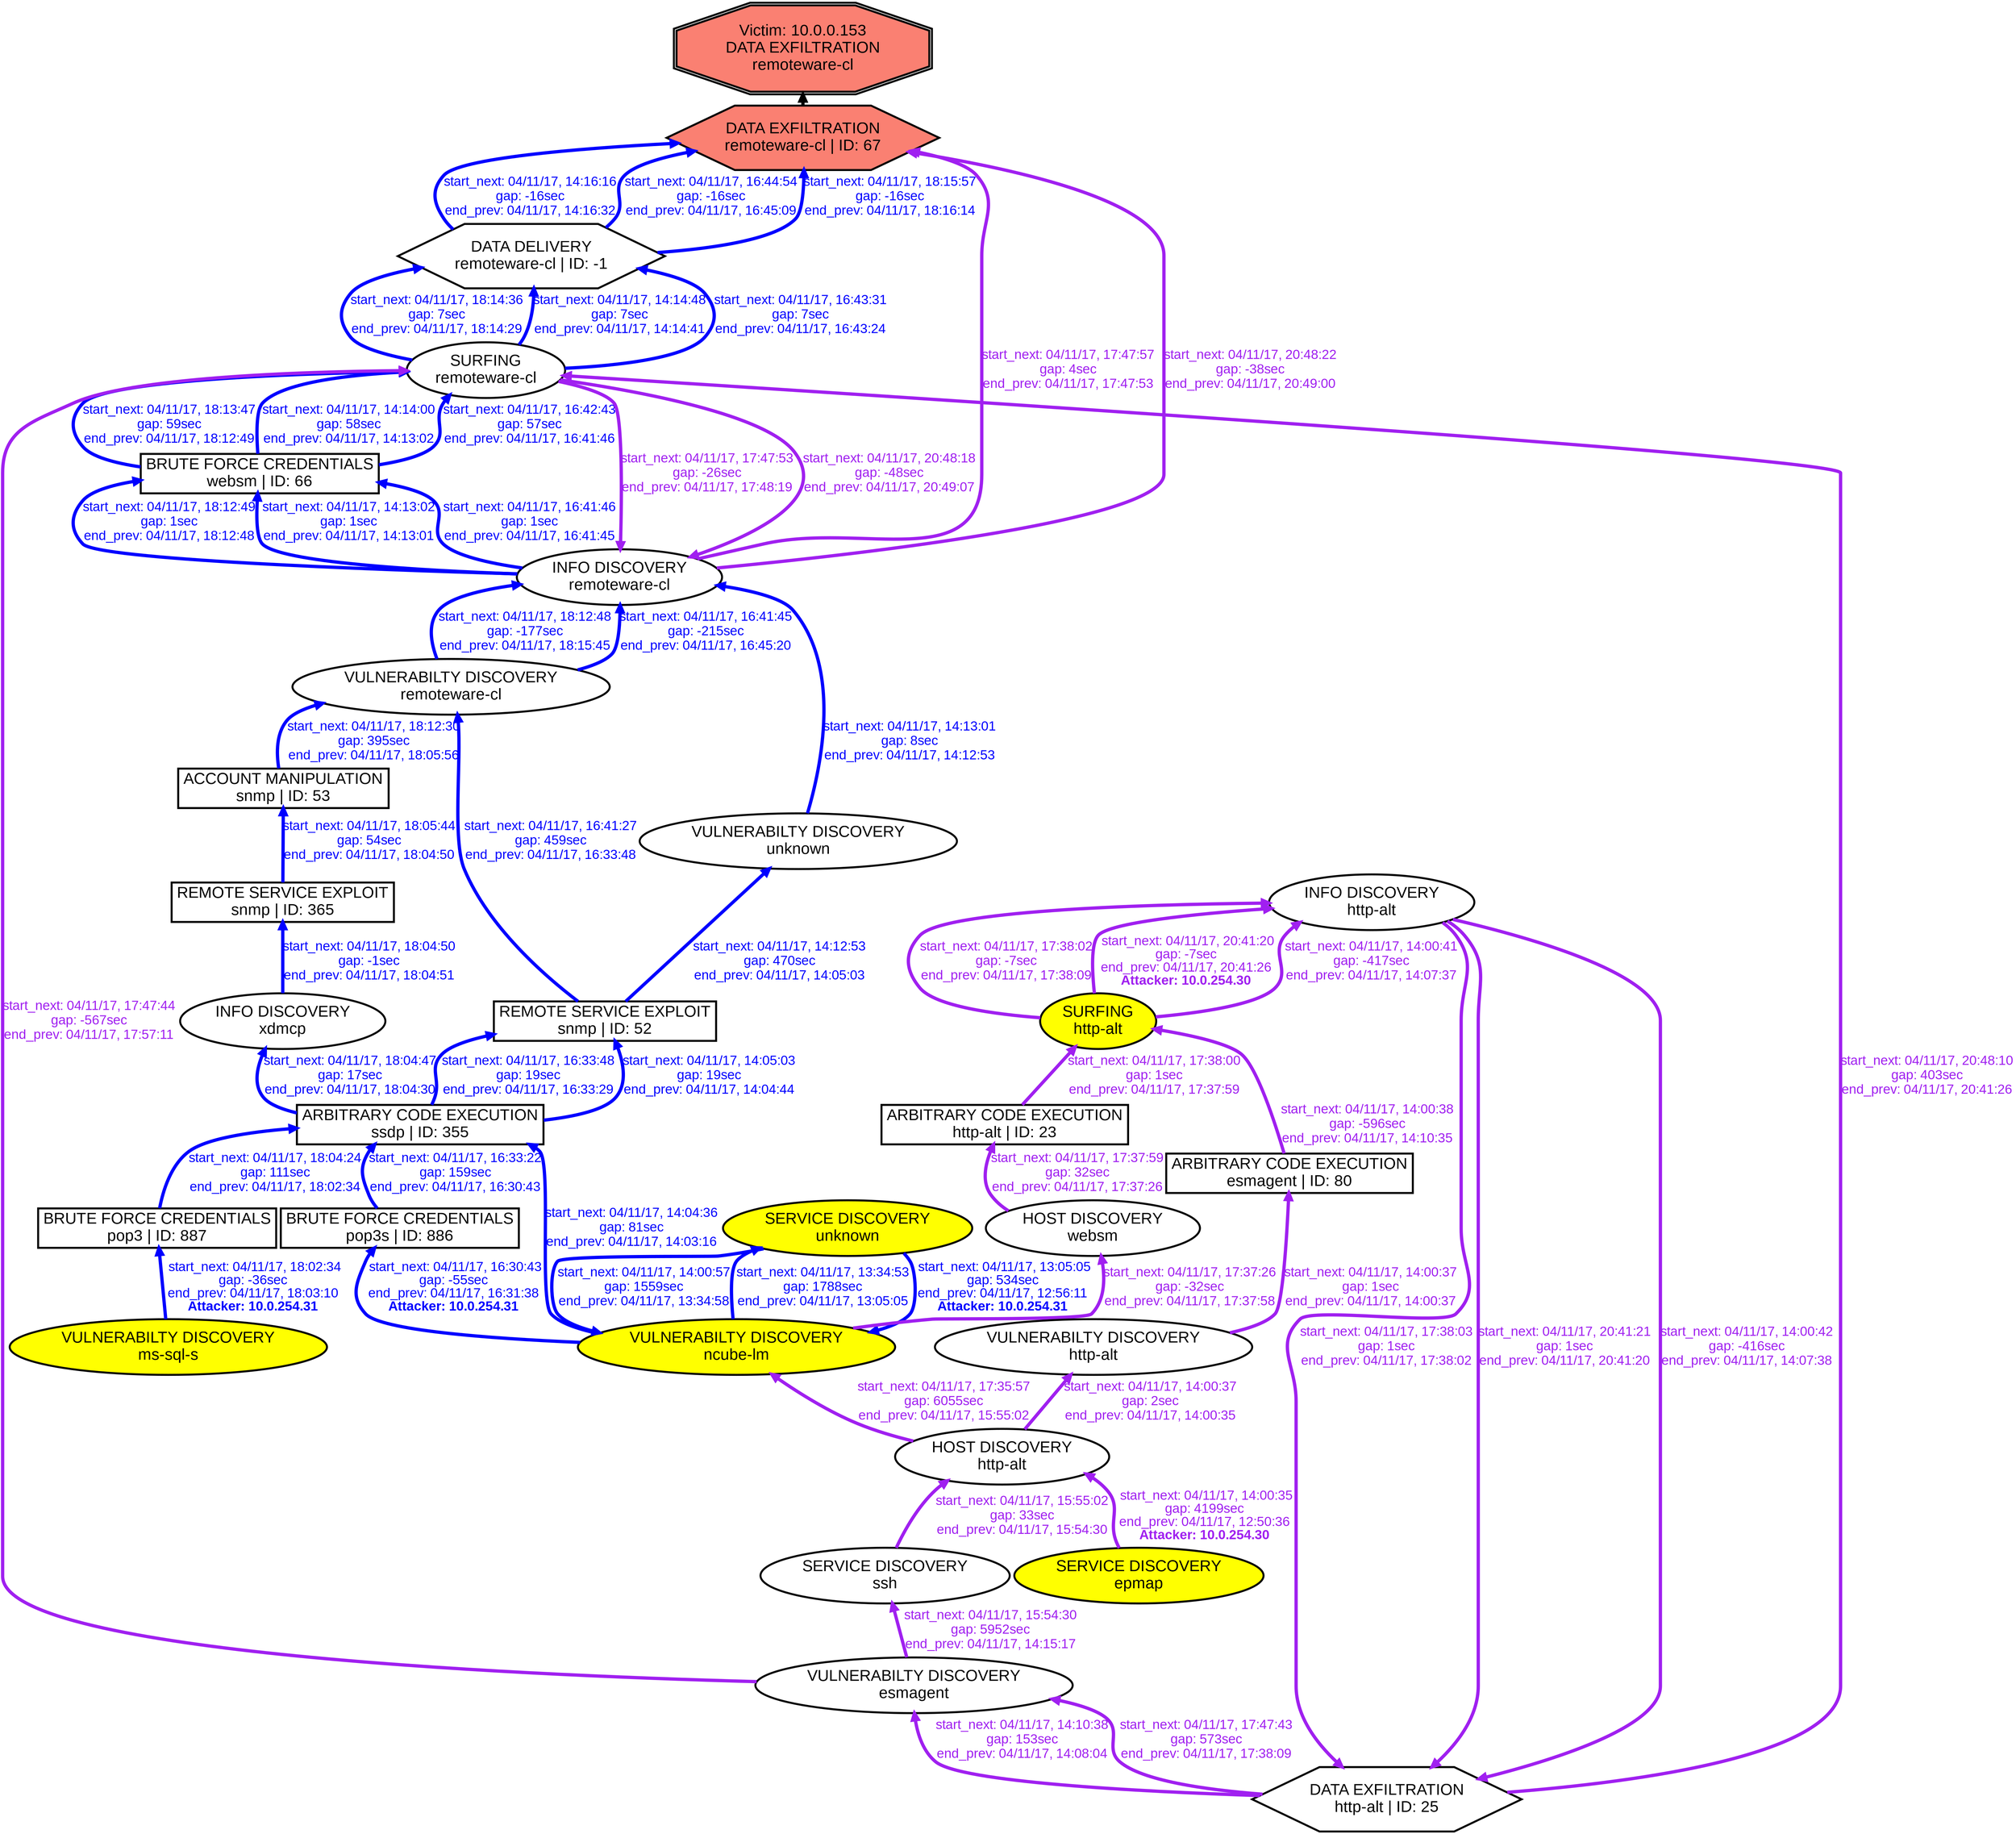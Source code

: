 digraph DATAEXFILTRATIONremotewarecl {
rankdir="BT"; 
 graph [ nodesep="0.1", ranksep="0.02"] 
 node [ fontname=Arial, fontsize=24,penwidth=3]; 
 edge [ fontname=Arial, fontsize=20,penwidth=5 ];
"Victim: 10.0.0.153
DATA EXFILTRATION
remoteware-cl" [shape=doubleoctagon, style=filled, fillcolor=salmon];
{ rank = max; "Victim: 10.0.0.153
DATA EXFILTRATION
remoteware-cl"}
"DATA EXFILTRATION
remoteware-cl | ID: 67" -> "Victim: 10.0.0.153
DATA EXFILTRATION
remoteware-cl"
"DATA EXFILTRATION
remoteware-cl | ID: 67" [style=filled, fillcolor= salmon]
{ rank=same; "DATA EXFILTRATION
remoteware-cl | ID: 67"}
"SERVICE DISCOVERY
unknown" [style=filled, fillcolor= yellow]
"SERVICE DISCOVERY
unknown" -> "VULNERABILTY DISCOVERY
ncube-lm" [ color=blue] [label=<<font color="blue"> start_next: 04/11/17, 13:05:05<br/>gap: 534sec<br/>end_prev: 04/11/17, 12:56:11</font><br/><font color="blue"><b>Attacker: 10.0.254.31</b></font>>]
"VULNERABILTY DISCOVERY
ncube-lm" -> "SERVICE DISCOVERY
unknown" [ label="start_next: 04/11/17, 13:34:53
gap: 1788sec
end_prev: 04/11/17, 13:05:05"][ fontcolor="blue" color=blue]
"SERVICE DISCOVERY
unknown" -> "VULNERABILTY DISCOVERY
ncube-lm" [ label="start_next: 04/11/17, 14:00:57
gap: 1559sec
end_prev: 04/11/17, 13:34:58"][ fontcolor="blue" color=blue]
"VULNERABILTY DISCOVERY
ncube-lm" -> "ARBITRARY CODE EXECUTION
ssdp | ID: 355" [ label="start_next: 04/11/17, 14:04:36
gap: 81sec
end_prev: 04/11/17, 14:03:16"][ fontcolor="blue" color=blue]
"ARBITRARY CODE EXECUTION
ssdp | ID: 355" -> "REMOTE SERVICE EXPLOIT
snmp | ID: 52" [ label="start_next: 04/11/17, 14:05:03
gap: 19sec
end_prev: 04/11/17, 14:04:44"][ fontcolor="blue" color=blue]
"REMOTE SERVICE EXPLOIT
snmp | ID: 52" -> "VULNERABILTY DISCOVERY
unknown" [ label="start_next: 04/11/17, 14:12:53
gap: 470sec
end_prev: 04/11/17, 14:05:03"][ fontcolor="blue" color=blue]
"VULNERABILTY DISCOVERY
unknown" -> "INFO DISCOVERY
remoteware-cl" [ label="start_next: 04/11/17, 14:13:01
gap: 8sec
end_prev: 04/11/17, 14:12:53"][ fontcolor="blue" color=blue]
"INFO DISCOVERY
remoteware-cl" -> "BRUTE FORCE CREDENTIALS
websm | ID: 66" [ label="start_next: 04/11/17, 14:13:02
gap: 1sec
end_prev: 04/11/17, 14:13:01"][ fontcolor="blue" color=blue]
"BRUTE FORCE CREDENTIALS
websm | ID: 66" -> "SURFING
remoteware-cl" [ label="start_next: 04/11/17, 14:14:00
gap: 58sec
end_prev: 04/11/17, 14:13:02"][ fontcolor="blue" color=blue]
"SURFING
remoteware-cl" -> "DATA DELIVERY
remoteware-cl | ID: -1" [ label="start_next: 04/11/17, 14:14:48
gap: 7sec
end_prev: 04/11/17, 14:14:41"][ fontcolor="blue" color=blue]
"DATA DELIVERY
remoteware-cl | ID: -1" -> "DATA EXFILTRATION
remoteware-cl | ID: 67" [ label="start_next: 04/11/17, 14:16:16
gap: -16sec
end_prev: 04/11/17, 14:16:32"][ fontcolor="blue" color=blue]
"VULNERABILTY DISCOVERY
ncube-lm" [style=filled, fillcolor= yellow]
"VULNERABILTY DISCOVERY
ncube-lm" -> "BRUTE FORCE CREDENTIALS
pop3s | ID: 886" [ color=blue] [label=<<font color="blue"> start_next: 04/11/17, 16:30:43<br/>gap: -55sec<br/>end_prev: 04/11/17, 16:31:38</font><br/><font color="blue"><b>Attacker: 10.0.254.31</b></font>>]
"BRUTE FORCE CREDENTIALS
pop3s | ID: 886" -> "ARBITRARY CODE EXECUTION
ssdp | ID: 355" [ label="start_next: 04/11/17, 16:33:22
gap: 159sec
end_prev: 04/11/17, 16:30:43"][ fontcolor="blue" color=blue]
"ARBITRARY CODE EXECUTION
ssdp | ID: 355" -> "REMOTE SERVICE EXPLOIT
snmp | ID: 52" [ label="start_next: 04/11/17, 16:33:48
gap: 19sec
end_prev: 04/11/17, 16:33:29"][ fontcolor="blue" color=blue]
"REMOTE SERVICE EXPLOIT
snmp | ID: 52" -> "VULNERABILTY DISCOVERY
remoteware-cl" [ label="start_next: 04/11/17, 16:41:27
gap: 459sec
end_prev: 04/11/17, 16:33:48"][ fontcolor="blue" color=blue]
"VULNERABILTY DISCOVERY
remoteware-cl" -> "INFO DISCOVERY
remoteware-cl" [ label="start_next: 04/11/17, 16:41:45
gap: -215sec
end_prev: 04/11/17, 16:45:20"][ fontcolor="blue" color=blue]
"INFO DISCOVERY
remoteware-cl" -> "BRUTE FORCE CREDENTIALS
websm | ID: 66" [ label="start_next: 04/11/17, 16:41:46
gap: 1sec
end_prev: 04/11/17, 16:41:45"][ fontcolor="blue" color=blue]
"BRUTE FORCE CREDENTIALS
websm | ID: 66" -> "SURFING
remoteware-cl" [ label="start_next: 04/11/17, 16:42:43
gap: 57sec
end_prev: 04/11/17, 16:41:46"][ fontcolor="blue" color=blue]
"SURFING
remoteware-cl" -> "DATA DELIVERY
remoteware-cl | ID: -1" [ label="start_next: 04/11/17, 16:43:31
gap: 7sec
end_prev: 04/11/17, 16:43:24"][ fontcolor="blue" color=blue]
"DATA DELIVERY
remoteware-cl | ID: -1" -> "DATA EXFILTRATION
remoteware-cl | ID: 67" [ label="start_next: 04/11/17, 16:44:54
gap: -16sec
end_prev: 04/11/17, 16:45:09"][ fontcolor="blue" color=blue]
"VULNERABILTY DISCOVERY
ms-sql-s" [style=filled, fillcolor= yellow]
"VULNERABILTY DISCOVERY
ms-sql-s" -> "BRUTE FORCE CREDENTIALS
pop3 | ID: 887" [ color=blue] [label=<<font color="blue"> start_next: 04/11/17, 18:02:34<br/>gap: -36sec<br/>end_prev: 04/11/17, 18:03:10</font><br/><font color="blue"><b>Attacker: 10.0.254.31</b></font>>]
"BRUTE FORCE CREDENTIALS
pop3 | ID: 887" -> "ARBITRARY CODE EXECUTION
ssdp | ID: 355" [ label="start_next: 04/11/17, 18:04:24
gap: 111sec
end_prev: 04/11/17, 18:02:34"][ fontcolor="blue" color=blue]
"ARBITRARY CODE EXECUTION
ssdp | ID: 355" -> "INFO DISCOVERY
xdmcp" [ label="start_next: 04/11/17, 18:04:47
gap: 17sec
end_prev: 04/11/17, 18:04:30"][ fontcolor="blue" color=blue]
"INFO DISCOVERY
xdmcp" -> "REMOTE SERVICE EXPLOIT
snmp | ID: 365" [ label="start_next: 04/11/17, 18:04:50
gap: -1sec
end_prev: 04/11/17, 18:04:51"][ fontcolor="blue" color=blue]
"REMOTE SERVICE EXPLOIT
snmp | ID: 365" -> "ACCOUNT MANIPULATION
snmp | ID: 53" [ label="start_next: 04/11/17, 18:05:44
gap: 54sec
end_prev: 04/11/17, 18:04:50"][ fontcolor="blue" color=blue]
"ACCOUNT MANIPULATION
snmp | ID: 53" -> "VULNERABILTY DISCOVERY
remoteware-cl" [ label="start_next: 04/11/17, 18:12:30
gap: 395sec
end_prev: 04/11/17, 18:05:56"][ fontcolor="blue" color=blue]
"VULNERABILTY DISCOVERY
remoteware-cl" -> "INFO DISCOVERY
remoteware-cl" [ label="start_next: 04/11/17, 18:12:48
gap: -177sec
end_prev: 04/11/17, 18:15:45"][ fontcolor="blue" color=blue]
"INFO DISCOVERY
remoteware-cl" -> "BRUTE FORCE CREDENTIALS
websm | ID: 66" [ label="start_next: 04/11/17, 18:12:49
gap: 1sec
end_prev: 04/11/17, 18:12:48"][ fontcolor="blue" color=blue]
"BRUTE FORCE CREDENTIALS
websm | ID: 66" -> "SURFING
remoteware-cl" [ label="start_next: 04/11/17, 18:13:47
gap: 59sec
end_prev: 04/11/17, 18:12:49"][ fontcolor="blue" color=blue]
"SURFING
remoteware-cl" -> "DATA DELIVERY
remoteware-cl | ID: -1" [ label="start_next: 04/11/17, 18:14:36
gap: 7sec
end_prev: 04/11/17, 18:14:29"][ fontcolor="blue" color=blue]
"DATA DELIVERY
remoteware-cl | ID: -1" -> "DATA EXFILTRATION
remoteware-cl | ID: 67" [ label="start_next: 04/11/17, 18:15:57
gap: -16sec
end_prev: 04/11/17, 18:16:14"][ fontcolor="blue" color=blue]
"SERVICE DISCOVERY
epmap" [style=filled, fillcolor= yellow]
"SERVICE DISCOVERY
epmap" -> "HOST DISCOVERY
http-alt" [ color=purple] [label=<<font color="purple"> start_next: 04/11/17, 14:00:35<br/>gap: 4199sec<br/>end_prev: 04/11/17, 12:50:36</font><br/><font color="purple"><b>Attacker: 10.0.254.30</b></font>>]
"HOST DISCOVERY
http-alt" -> "VULNERABILTY DISCOVERY
http-alt" [ label="start_next: 04/11/17, 14:00:37
gap: 2sec
end_prev: 04/11/17, 14:00:35"][ fontcolor="purple" color=purple]
"VULNERABILTY DISCOVERY
http-alt" -> "ARBITRARY CODE EXECUTION
esmagent | ID: 80" [ label="start_next: 04/11/17, 14:00:37
gap: 1sec
end_prev: 04/11/17, 14:00:37"][ fontcolor="purple" color=purple]
"ARBITRARY CODE EXECUTION
esmagent | ID: 80" -> "SURFING
http-alt" [ label="start_next: 04/11/17, 14:00:38
gap: -596sec
end_prev: 04/11/17, 14:10:35"][ fontcolor="purple" color=purple]
"SURFING
http-alt" -> "INFO DISCOVERY
http-alt" [ label="start_next: 04/11/17, 14:00:41
gap: -417sec
end_prev: 04/11/17, 14:07:37"][ fontcolor="purple" color=purple]
"INFO DISCOVERY
http-alt" -> "DATA EXFILTRATION
http-alt | ID: 25" [ label="start_next: 04/11/17, 14:00:42
gap: -416sec
end_prev: 04/11/17, 14:07:38"][ fontcolor="purple" color=purple]
"DATA EXFILTRATION
http-alt | ID: 25" -> "VULNERABILTY DISCOVERY
esmagent" [ label="start_next: 04/11/17, 14:10:38
gap: 153sec
end_prev: 04/11/17, 14:08:04"][ fontcolor="purple" color=purple]
"VULNERABILTY DISCOVERY
esmagent" -> "SERVICE DISCOVERY
ssh" [ label="start_next: 04/11/17, 15:54:30
gap: 5952sec
end_prev: 04/11/17, 14:15:17"][ fontcolor="purple" color=purple]
"SERVICE DISCOVERY
ssh" -> "HOST DISCOVERY
http-alt" [ label="start_next: 04/11/17, 15:55:02
gap: 33sec
end_prev: 04/11/17, 15:54:30"][ fontcolor="purple" color=purple]
"HOST DISCOVERY
http-alt" -> "VULNERABILTY DISCOVERY
ncube-lm" [ label="start_next: 04/11/17, 17:35:57
gap: 6055sec
end_prev: 04/11/17, 15:55:02"][ fontcolor="purple" color=purple]
"VULNERABILTY DISCOVERY
ncube-lm" -> "HOST DISCOVERY
websm" [ label="start_next: 04/11/17, 17:37:26
gap: -32sec
end_prev: 04/11/17, 17:37:58"][ fontcolor="purple" color=purple]
"HOST DISCOVERY
websm" -> "ARBITRARY CODE EXECUTION
http-alt | ID: 23" [ label="start_next: 04/11/17, 17:37:59
gap: 32sec
end_prev: 04/11/17, 17:37:26"][ fontcolor="purple" color=purple]
"ARBITRARY CODE EXECUTION
http-alt | ID: 23" -> "SURFING
http-alt" [ label="start_next: 04/11/17, 17:38:00
gap: 1sec
end_prev: 04/11/17, 17:37:59"][ fontcolor="purple" color=purple]
"SURFING
http-alt" -> "INFO DISCOVERY
http-alt" [ label="start_next: 04/11/17, 17:38:02
gap: -7sec
end_prev: 04/11/17, 17:38:09"][ fontcolor="purple" color=purple]
"INFO DISCOVERY
http-alt" -> "DATA EXFILTRATION
http-alt | ID: 25" [ label="start_next: 04/11/17, 17:38:03
gap: 1sec
end_prev: 04/11/17, 17:38:02"][ fontcolor="purple" color=purple]
"DATA EXFILTRATION
http-alt | ID: 25" -> "VULNERABILTY DISCOVERY
esmagent" [ label="start_next: 04/11/17, 17:47:43
gap: 573sec
end_prev: 04/11/17, 17:38:09"][ fontcolor="purple" color=purple]
"VULNERABILTY DISCOVERY
esmagent" -> "SURFING
remoteware-cl" [ label="start_next: 04/11/17, 17:47:44
gap: -567sec
end_prev: 04/11/17, 17:57:11"][ fontcolor="purple" color=purple]
"SURFING
remoteware-cl" -> "INFO DISCOVERY
remoteware-cl" [ label="start_next: 04/11/17, 17:47:53
gap: -26sec
end_prev: 04/11/17, 17:48:19"][ fontcolor="purple" color=purple]
"INFO DISCOVERY
remoteware-cl" -> "DATA EXFILTRATION
remoteware-cl | ID: 67" [ label="start_next: 04/11/17, 17:47:57
gap: 4sec
end_prev: 04/11/17, 17:47:53"][ fontcolor="purple" color=purple]
"SURFING
http-alt" [style=filled, fillcolor= yellow]
"SURFING
http-alt" -> "INFO DISCOVERY
http-alt" [ color=purple] [label=<<font color="purple"> start_next: 04/11/17, 20:41:20<br/>gap: -7sec<br/>end_prev: 04/11/17, 20:41:26</font><br/><font color="purple"><b>Attacker: 10.0.254.30</b></font>>]
"INFO DISCOVERY
http-alt" -> "DATA EXFILTRATION
http-alt | ID: 25" [ label="start_next: 04/11/17, 20:41:21
gap: 1sec
end_prev: 04/11/17, 20:41:20"][ fontcolor="purple" color=purple]
"DATA EXFILTRATION
http-alt | ID: 25" -> "SURFING
remoteware-cl" [ label="start_next: 04/11/17, 20:48:10
gap: 403sec
end_prev: 04/11/17, 20:41:26"][ fontcolor="purple" color=purple]
"SURFING
remoteware-cl" -> "INFO DISCOVERY
remoteware-cl" [ label="start_next: 04/11/17, 20:48:18
gap: -48sec
end_prev: 04/11/17, 20:49:07"][ fontcolor="purple" color=purple]
"INFO DISCOVERY
remoteware-cl" -> "DATA EXFILTRATION
remoteware-cl | ID: 67" [ label="start_next: 04/11/17, 20:48:22
gap: -38sec
end_prev: 04/11/17, 20:49:00"][ fontcolor="purple" color=purple]
"SERVICE DISCOVERY
unknown" [shape=oval]
"SERVICE DISCOVERY
unknown" [tooltip="ET SCAN Potential VNC Scan 5800-5820
ET SCAN NMAP OS Detection Probe"]
"VULNERABILTY DISCOVERY
ncube-lm" [shape=oval]
"VULNERABILTY DISCOVERY
ncube-lm" [tooltip="ET POLICY Suspicious inbound to mSQL port 4333
ET POLICY Suspicious inbound to MSSQL port 1433
ET POLICY Suspicious inbound to Oracle SQL port 1521
ET POLICY Suspicious inbound to PostgreSQL port 5432
ET SCAN Nikto Web App Scan in Progress"]
"ARBITRARY CODE EXECUTION
ssdp | ID: 355" [shape=box]
"ARBITRARY CODE EXECUTION
ssdp | ID: 355" [tooltip="GPL MISC UPnP malformed advertisement"]
"REMOTE SERVICE EXPLOIT
snmp | ID: 52" [shape=box]
"REMOTE SERVICE EXPLOIT
snmp | ID: 52" [tooltip="ET SNMP Samsung Printer SNMP Hardcode RW Community String"]
"VULNERABILTY DISCOVERY
unknown" [shape=oval]
"VULNERABILTY DISCOVERY
unknown" [tooltip="ET SCAN Nessus User Agent"]
"INFO DISCOVERY
remoteware-cl" [shape=oval]
"INFO DISCOVERY
remoteware-cl" [tooltip="GPL WEB_SERVER globals.pl access
GPL WEB_SERVER mod_gzip_status access"]
"BRUTE FORCE CREDENTIALS
websm | ID: 66" [shape=box]
"BRUTE FORCE CREDENTIALS
websm | ID: 66" [tooltip="GPL POLICY Sun JavaServer default password login attempt"]
"SURFING
remoteware-cl" [shape=oval]
"SURFING
remoteware-cl" [tooltip="ET WEB_SERVER WEB-PHP phpinfo access"]
"DATA DELIVERY
remoteware-cl | ID: -1" [shape=hexagon]
"DATA DELIVERY
remoteware-cl | ID: -1" [tooltip="ET WEB_SERVER PHP Possible php Remote File Inclusion Attempt
ET WEB_SERVER PHP tags in HTTP POST
GPL WEB_SERVER perl post attempt"]
"DATA EXFILTRATION
remoteware-cl | ID: 67" [shape=hexagon]
"DATA EXFILTRATION
remoteware-cl | ID: 67" [tooltip="ET WEB_SPECIFIC_APPS PHP-CGI query string parameter vulnerability"]
"BRUTE FORCE CREDENTIALS
pop3s | ID: 886" [shape=box]
"BRUTE FORCE CREDENTIALS
pop3s | ID: 886" [tooltip="ET SCAN Rapid POP3S Connections - Possible Brute Force Attack"]
"VULNERABILTY DISCOVERY
remoteware-cl" [shape=oval]
"VULNERABILTY DISCOVERY
remoteware-cl" [tooltip="ET SCAN Nessus User Agent"]
"VULNERABILTY DISCOVERY
ms-sql-s" [shape=oval]
"VULNERABILTY DISCOVERY
ms-sql-s" [tooltip="ET POLICY Suspicious inbound to MSSQL port 1433
ET POLICY Suspicious inbound to Oracle SQL port 1521
ET POLICY Suspicious inbound to mSQL port 4333"]
"BRUTE FORCE CREDENTIALS
pop3 | ID: 887" [shape=box]
"BRUTE FORCE CREDENTIALS
pop3 | ID: 887" [tooltip="ET SCAN Rapid POP3 Connections - Possible Brute Force Attack"]
"INFO DISCOVERY
xdmcp" [shape=oval]
"INFO DISCOVERY
xdmcp" [tooltip="GPL RPC xdmcp info query"]
"REMOTE SERVICE EXPLOIT
snmp | ID: 365" [shape=box]
"REMOTE SERVICE EXPLOIT
snmp | ID: 365" [tooltip="ET SNMP Samsung Printer SNMP Hardcode RW Community String"]
"ACCOUNT MANIPULATION
snmp | ID: 53" [shape=box]
"ACCOUNT MANIPULATION
snmp | ID: 53" [tooltip="GPL SNMP private access udp
GPL SNMP public access udp"]
"SERVICE DISCOVERY
epmap" [shape=oval]
"SERVICE DISCOVERY
epmap" [tooltip="ET SCAN Behavioral Unusual Port 135 traffic Potential Scan or Infection"]
"HOST DISCOVERY
http-alt" [shape=oval]
"HOST DISCOVERY
http-alt" [tooltip="ET SCAN Possible Nmap User-Agent Observed
ET SCAN Nmap Scripting Engine User-Agent Detected (Nmap Scripting Engine)"]
"VULNERABILTY DISCOVERY
http-alt" [shape=oval]
"VULNERABILTY DISCOVERY
http-alt" [tooltip="ET SCAN Nikto Web App Scan in Progress"]
"ARBITRARY CODE EXECUTION
esmagent | ID: 80" [shape=box]
"ARBITRARY CODE EXECUTION
esmagent | ID: 80" [tooltip="ET CURRENT_EVENTS QNAP Shellshock CVE-2014-6271"]
"SURFING
http-alt" [shape=oval]
"SURFING
http-alt" [tooltip="ET WEB_SERVER WEB-PHP phpinfo access"]
"INFO DISCOVERY
http-alt" [shape=oval]
"INFO DISCOVERY
http-alt" [tooltip="GPL WEB_SERVER globals.pl access"]
"DATA EXFILTRATION
http-alt | ID: 25" [shape=hexagon]
"DATA EXFILTRATION
http-alt | ID: 25" [tooltip="ET WEB_SPECIFIC_APPS PHP-CGI query string parameter vulnerability"]
"VULNERABILTY DISCOVERY
esmagent" [shape=oval]
"VULNERABILTY DISCOVERY
esmagent" [tooltip="ET SCAN Nikto Web App Scan in Progress"]
"SERVICE DISCOVERY
ssh" [shape=oval]
"SERVICE DISCOVERY
ssh" [tooltip="ET SCAN Potential SSH Scan"]
"HOST DISCOVERY
websm" [shape=oval]
"HOST DISCOVERY
websm" [tooltip="ET SCAN Possible Nmap User-Agent Observed
ET SCAN Nmap Scripting Engine User-Agent Detected (Nmap Scripting Engine)"]
"ARBITRARY CODE EXECUTION
http-alt | ID: 23" [shape=box]
"ARBITRARY CODE EXECUTION
http-alt | ID: 23" [tooltip="ET CURRENT_EVENTS QNAP Shellshock CVE-2014-6271"]
}
